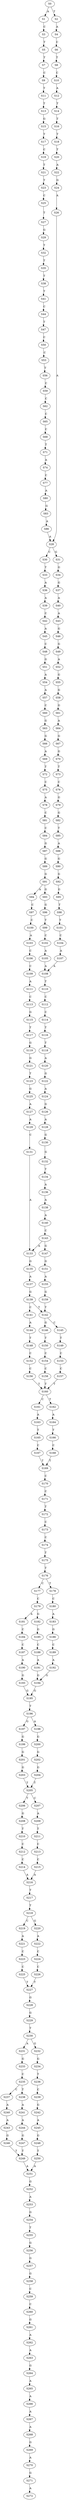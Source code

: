 strict digraph  {
	S0 -> S1 [ label = A ];
	S0 -> S2 [ label = T ];
	S1 -> S3 [ label = C ];
	S2 -> S4 [ label = A ];
	S3 -> S5 [ label = T ];
	S4 -> S6 [ label = C ];
	S5 -> S7 [ label = T ];
	S6 -> S8 [ label = T ];
	S7 -> S9 [ label = C ];
	S8 -> S10 [ label = C ];
	S9 -> S11 [ label = T ];
	S10 -> S12 [ label = A ];
	S11 -> S13 [ label = T ];
	S12 -> S14 [ label = T ];
	S13 -> S15 [ label = G ];
	S14 -> S16 [ label = T ];
	S15 -> S17 [ label = T ];
	S16 -> S18 [ label = T ];
	S17 -> S19 [ label = C ];
	S18 -> S20 [ label = T ];
	S19 -> S21 [ label = T ];
	S20 -> S22 [ label = A ];
	S21 -> S23 [ label = T ];
	S22 -> S24 [ label = G ];
	S23 -> S25 [ label = C ];
	S24 -> S26 [ label = A ];
	S25 -> S27 [ label = T ];
	S26 -> S28 [ label = A ];
	S27 -> S29 [ label = G ];
	S28 -> S30 [ label = C ];
	S28 -> S31 [ label = G ];
	S29 -> S32 [ label = T ];
	S30 -> S33 [ label = T ];
	S31 -> S34 [ label = G ];
	S32 -> S35 [ label = T ];
	S33 -> S36 [ label = A ];
	S34 -> S37 [ label = G ];
	S35 -> S38 [ label = T ];
	S36 -> S39 [ label = A ];
	S37 -> S40 [ label = A ];
	S38 -> S41 [ label = T ];
	S39 -> S42 [ label = C ];
	S40 -> S43 [ label = A ];
	S41 -> S44 [ label = C ];
	S42 -> S45 [ label = A ];
	S43 -> S46 [ label = G ];
	S44 -> S47 [ label = T ];
	S45 -> S48 [ label = C ];
	S46 -> S49 [ label = G ];
	S47 -> S50 [ label = C ];
	S48 -> S51 [ label = G ];
	S49 -> S52 [ label = A ];
	S50 -> S53 [ label = C ];
	S51 -> S54 [ label = A ];
	S52 -> S55 [ label = G ];
	S53 -> S56 [ label = T ];
	S54 -> S57 [ label = A ];
	S55 -> S58 [ label = G ];
	S56 -> S59 [ label = C ];
	S57 -> S60 [ label = C ];
	S58 -> S61 [ label = G ];
	S59 -> S62 [ label = C ];
	S60 -> S63 [ label = G ];
	S61 -> S64 [ label = A ];
	S62 -> S65 [ label = C ];
	S63 -> S66 [ label = G ];
	S64 -> S67 [ label = G ];
	S65 -> S68 [ label = C ];
	S66 -> S69 [ label = A ];
	S67 -> S70 [ label = G ];
	S68 -> S71 [ label = T ];
	S69 -> S72 [ label = T ];
	S70 -> S73 [ label = T ];
	S71 -> S74 [ label = A ];
	S72 -> S75 [ label = C ];
	S73 -> S76 [ label = C ];
	S74 -> S77 [ label = C ];
	S75 -> S78 [ label = A ];
	S76 -> S79 [ label = G ];
	S77 -> S80 [ label = A ];
	S78 -> S81 [ label = C ];
	S79 -> S82 [ label = G ];
	S80 -> S83 [ label = G ];
	S81 -> S84 [ label = C ];
	S82 -> S85 [ label = T ];
	S83 -> S86 [ label = A ];
	S84 -> S87 [ label = G ];
	S85 -> S88 [ label = A ];
	S86 -> S28 [ label = A ];
	S87 -> S89 [ label = G ];
	S88 -> S90 [ label = G ];
	S89 -> S91 [ label = G ];
	S90 -> S92 [ label = G ];
	S91 -> S93 [ label = G ];
	S91 -> S94 [ label = A ];
	S92 -> S95 [ label = G ];
	S93 -> S96 [ label = G ];
	S94 -> S97 [ label = C ];
	S95 -> S98 [ label = T ];
	S96 -> S99 [ label = T ];
	S97 -> S100 [ label = C ];
	S98 -> S101 [ label = T ];
	S99 -> S102 [ label = C ];
	S100 -> S103 [ label = A ];
	S101 -> S104 [ label = C ];
	S102 -> S105 [ label = A ];
	S103 -> S106 [ label = C ];
	S104 -> S107 [ label = A ];
	S105 -> S108 [ label = A ];
	S106 -> S109 [ label = C ];
	S107 -> S108 [ label = A ];
	S108 -> S110 [ label = T ];
	S109 -> S111 [ label = A ];
	S110 -> S112 [ label = C ];
	S111 -> S113 [ label = C ];
	S112 -> S114 [ label = C ];
	S113 -> S115 [ label = G ];
	S114 -> S116 [ label = T ];
	S115 -> S117 [ label = T ];
	S116 -> S118 [ label = T ];
	S117 -> S119 [ label = G ];
	S118 -> S120 [ label = A ];
	S119 -> S121 [ label = G ];
	S120 -> S122 [ label = G ];
	S121 -> S123 [ label = T ];
	S122 -> S124 [ label = A ];
	S123 -> S125 [ label = G ];
	S124 -> S126 [ label = G ];
	S125 -> S127 [ label = A ];
	S126 -> S128 [ label = A ];
	S127 -> S129 [ label = A ];
	S128 -> S130 [ label = G ];
	S129 -> S131 [ label = C ];
	S130 -> S132 [ label = G ];
	S131 -> S133 [ label = A ];
	S132 -> S134 [ label = T ];
	S133 -> S135 [ label = G ];
	S134 -> S136 [ label = A ];
	S135 -> S137 [ label = A ];
	S136 -> S138 [ label = A ];
	S137 -> S139 [ label = G ];
	S138 -> S140 [ label = A ];
	S139 -> S141 [ label = C ];
	S139 -> S142 [ label = T ];
	S140 -> S143 [ label = C ];
	S141 -> S144 [ label = A ];
	S142 -> S145 [ label = C ];
	S142 -> S146 [ label = G ];
	S143 -> S133 [ label = A ];
	S143 -> S147 [ label = G ];
	S144 -> S148 [ label = T ];
	S145 -> S149 [ label = T ];
	S146 -> S150 [ label = T ];
	S147 -> S151 [ label = G ];
	S148 -> S152 [ label = C ];
	S149 -> S153 [ label = C ];
	S150 -> S154 [ label = C ];
	S151 -> S155 [ label = A ];
	S152 -> S156 [ label = C ];
	S153 -> S157 [ label = C ];
	S154 -> S158 [ label = C ];
	S155 -> S159 [ label = G ];
	S156 -> S160 [ label = T ];
	S157 -> S160 [ label = T ];
	S158 -> S160 [ label = T ];
	S159 -> S142 [ label = T ];
	S160 -> S161 [ label = C ];
	S160 -> S162 [ label = T ];
	S161 -> S163 [ label = A ];
	S162 -> S164 [ label = A ];
	S163 -> S165 [ label = T ];
	S164 -> S166 [ label = T ];
	S165 -> S167 [ label = C ];
	S166 -> S168 [ label = C ];
	S167 -> S169 [ label = T ];
	S168 -> S169 [ label = T ];
	S169 -> S170 [ label = C ];
	S170 -> S171 [ label = C ];
	S171 -> S172 [ label = T ];
	S172 -> S173 [ label = C ];
	S173 -> S174 [ label = C ];
	S174 -> S175 [ label = T ];
	S175 -> S176 [ label = T ];
	S176 -> S177 [ label = C ];
	S176 -> S178 [ label = T ];
	S177 -> S179 [ label = C ];
	S178 -> S180 [ label = C ];
	S179 -> S181 [ label = A ];
	S179 -> S182 [ label = G ];
	S180 -> S183 [ label = A ];
	S181 -> S184 [ label = C ];
	S182 -> S185 [ label = G ];
	S183 -> S186 [ label = G ];
	S184 -> S187 [ label = C ];
	S185 -> S188 [ label = C ];
	S186 -> S189 [ label = C ];
	S187 -> S190 [ label = A ];
	S188 -> S191 [ label = A ];
	S189 -> S192 [ label = A ];
	S190 -> S193 [ label = G ];
	S191 -> S194 [ label = G ];
	S192 -> S194 [ label = G ];
	S193 -> S195 [ label = G ];
	S194 -> S195 [ label = G ];
	S195 -> S196 [ label = T ];
	S196 -> S197 [ label = G ];
	S196 -> S198 [ label = A ];
	S197 -> S199 [ label = G ];
	S198 -> S200 [ label = G ];
	S199 -> S201 [ label = G ];
	S200 -> S202 [ label = G ];
	S201 -> S203 [ label = G ];
	S202 -> S204 [ label = G ];
	S203 -> S205 [ label = T ];
	S204 -> S205 [ label = T ];
	S205 -> S206 [ label = T ];
	S205 -> S207 [ label = C ];
	S206 -> S208 [ label = G ];
	S207 -> S209 [ label = A ];
	S208 -> S210 [ label = T ];
	S209 -> S211 [ label = T ];
	S210 -> S212 [ label = C ];
	S211 -> S213 [ label = C ];
	S212 -> S214 [ label = C ];
	S213 -> S215 [ label = C ];
	S214 -> S216 [ label = A ];
	S215 -> S216 [ label = A ];
	S216 -> S217 [ label = T ];
	S217 -> S218 [ label = T ];
	S218 -> S219 [ label = C ];
	S218 -> S220 [ label = G ];
	S219 -> S221 [ label = A ];
	S220 -> S222 [ label = A ];
	S221 -> S223 [ label = C ];
	S222 -> S224 [ label = C ];
	S223 -> S225 [ label = C ];
	S224 -> S226 [ label = C ];
	S225 -> S227 [ label = T ];
	S226 -> S227 [ label = T ];
	S227 -> S228 [ label = G ];
	S228 -> S229 [ label = G ];
	S229 -> S230 [ label = T ];
	S230 -> S231 [ label = A ];
	S230 -> S232 [ label = G ];
	S231 -> S233 [ label = G ];
	S232 -> S234 [ label = G ];
	S233 -> S235 [ label = C ];
	S234 -> S236 [ label = T ];
	S235 -> S237 [ label = C ];
	S235 -> S238 [ label = T ];
	S236 -> S239 [ label = C ];
	S237 -> S240 [ label = A ];
	S238 -> S241 [ label = A ];
	S239 -> S242 [ label = G ];
	S240 -> S243 [ label = A ];
	S241 -> S244 [ label = A ];
	S242 -> S245 [ label = A ];
	S243 -> S246 [ label = G ];
	S244 -> S247 [ label = G ];
	S245 -> S248 [ label = G ];
	S246 -> S249 [ label = T ];
	S247 -> S249 [ label = T ];
	S248 -> S250 [ label = T ];
	S249 -> S251 [ label = A ];
	S250 -> S251 [ label = A ];
	S251 -> S252 [ label = G ];
	S252 -> S253 [ label = A ];
	S253 -> S254 [ label = G ];
	S254 -> S255 [ label = T ];
	S255 -> S256 [ label = G ];
	S256 -> S257 [ label = G ];
	S257 -> S258 [ label = G ];
	S258 -> S259 [ label = C ];
	S259 -> S260 [ label = C ];
	S260 -> S261 [ label = G ];
	S261 -> S262 [ label = A ];
	S262 -> S263 [ label = A ];
	S263 -> S264 [ label = G ];
	S264 -> S265 [ label = A ];
	S265 -> S266 [ label = A ];
	S266 -> S267 [ label = A ];
	S267 -> S268 [ label = A ];
	S268 -> S269 [ label = G ];
	S269 -> S270 [ label = A ];
	S270 -> S271 [ label = G ];
	S271 -> S272 [ label = A ];
}
